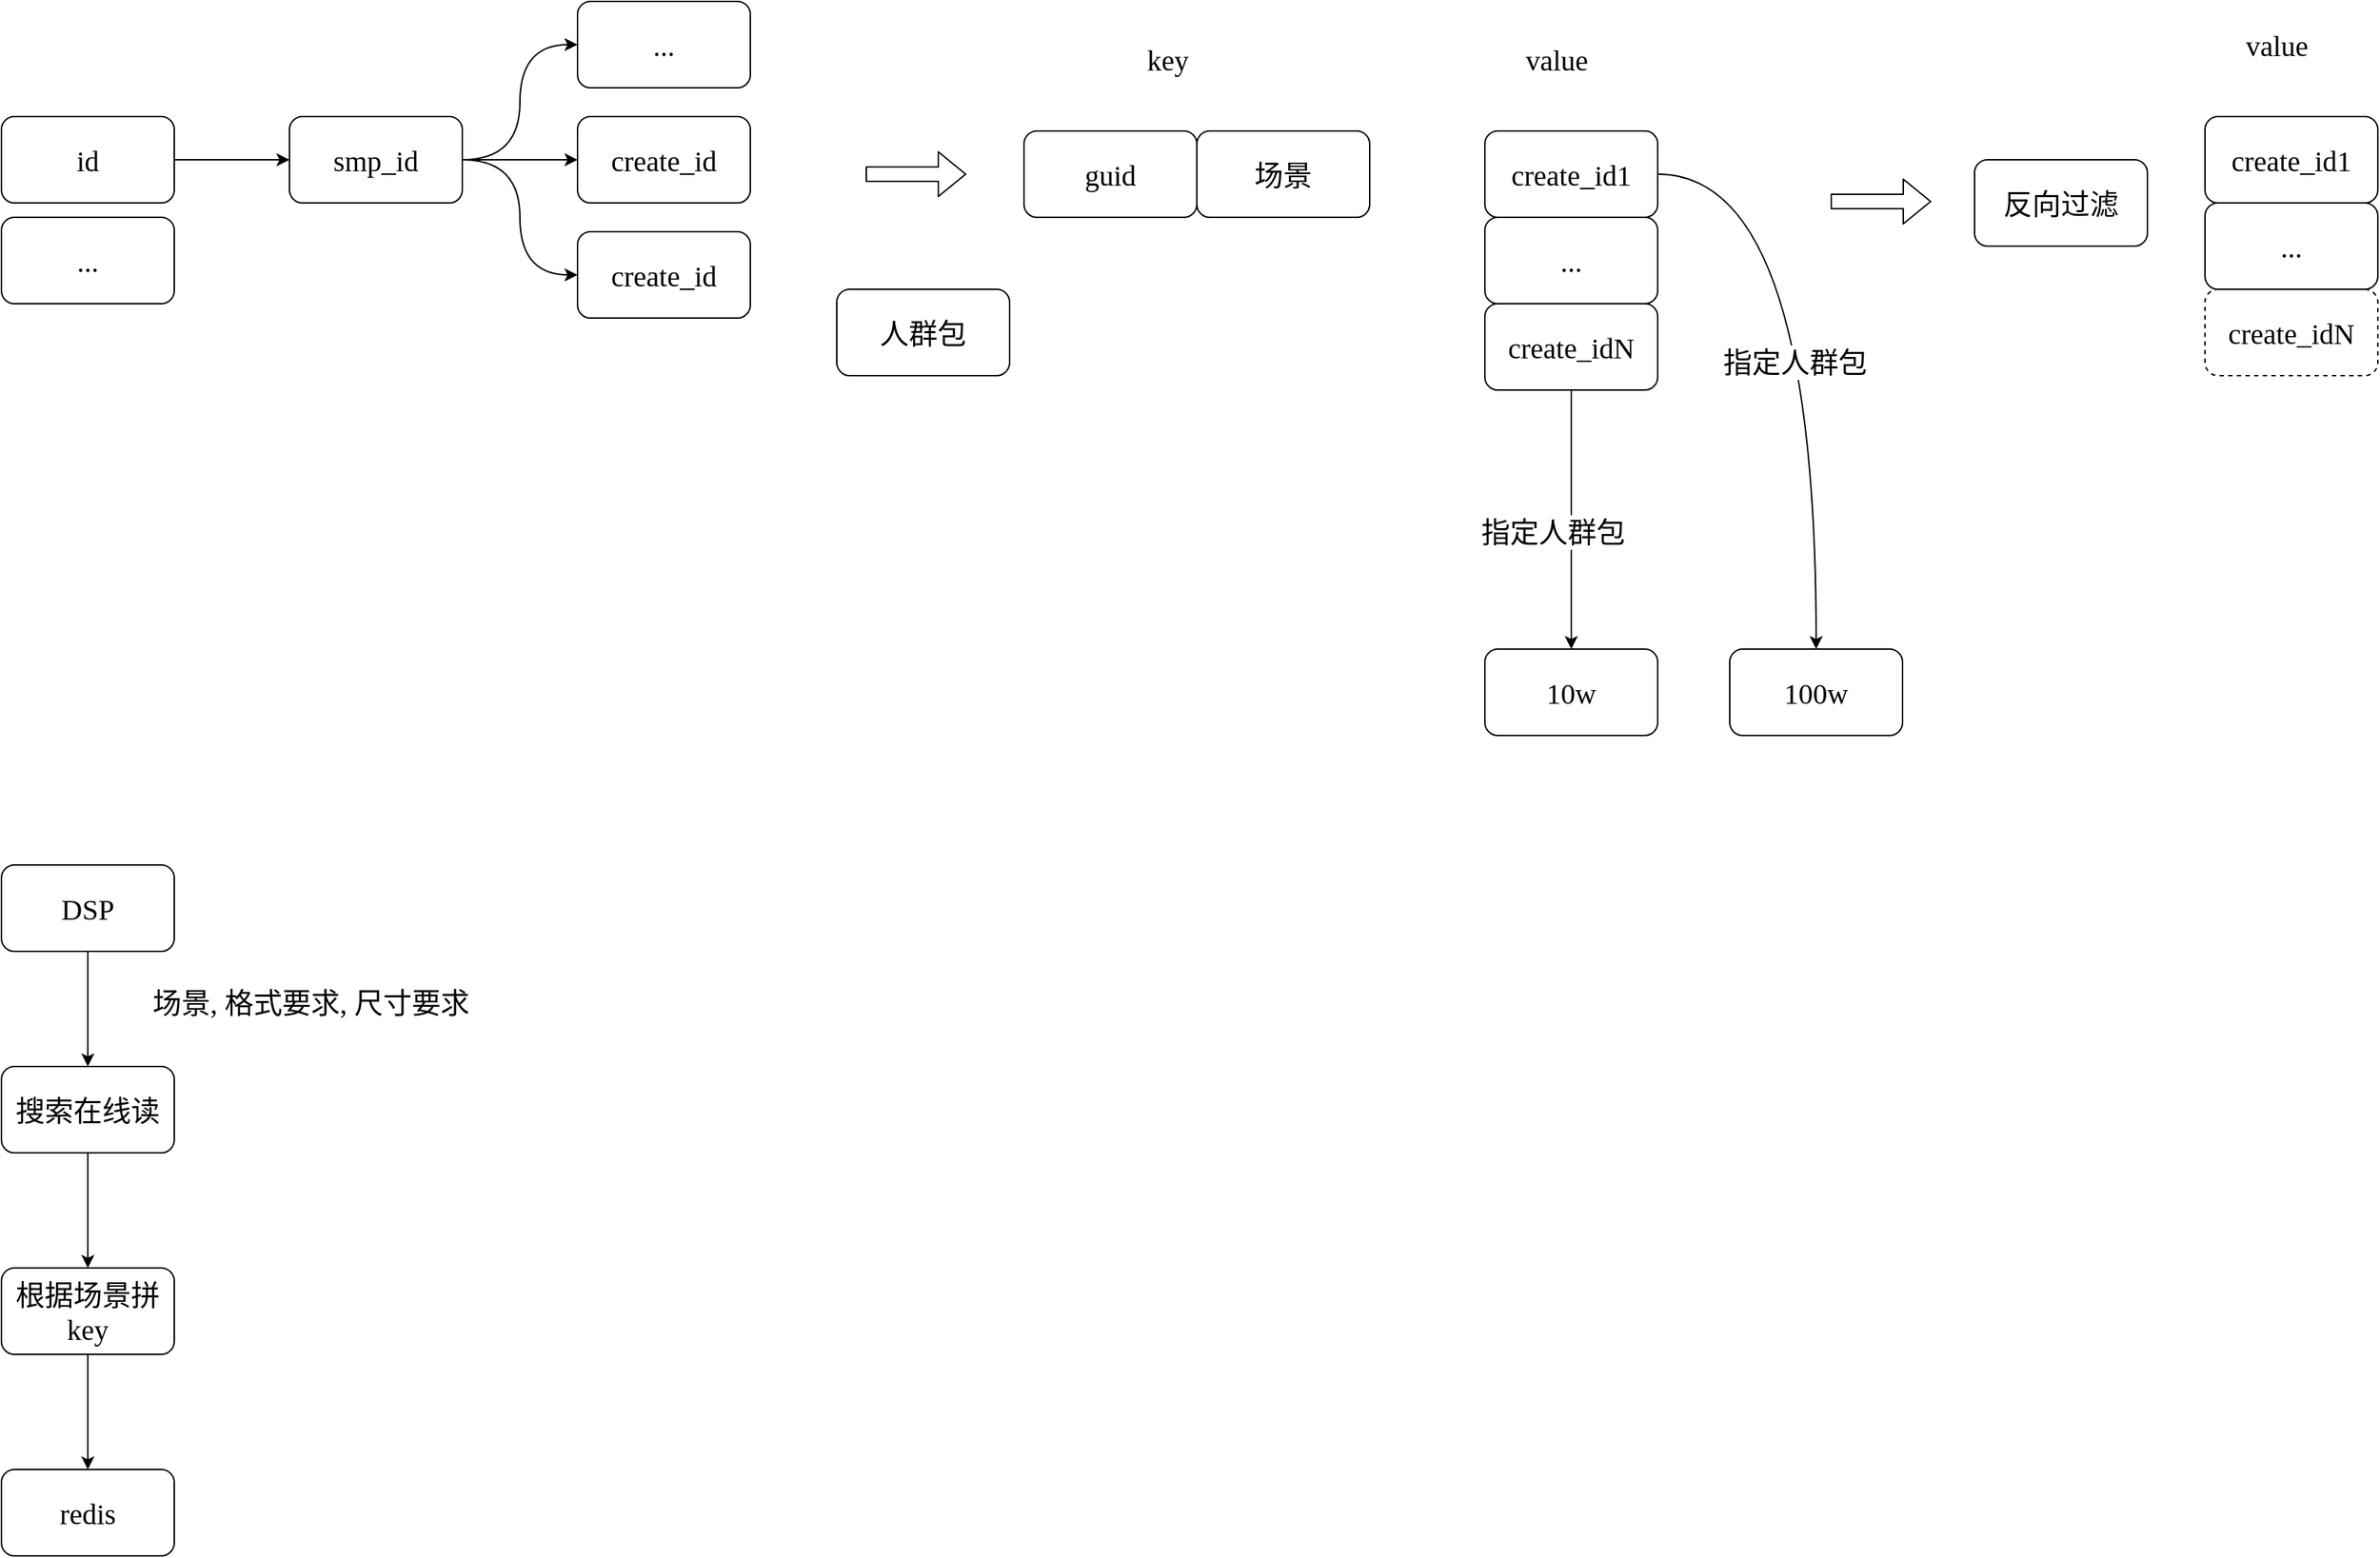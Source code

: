 <mxfile version="14.2.4" type="github">
  <diagram id="YBlJNqYZdvzph8bBGXMZ" name="Page-1">
    <mxGraphModel dx="1183" dy="1770" grid="1" gridSize="10" guides="1" tooltips="1" connect="1" arrows="1" fold="1" page="1" pageScale="1" pageWidth="827" pageHeight="1169" math="0" shadow="0">
      <root>
        <mxCell id="0" />
        <mxCell id="1" parent="0" />
        <mxCell id="h-Pb_J9GBKjilBM9zjWG-3" value="" style="edgeStyle=orthogonalEdgeStyle;rounded=0;orthogonalLoop=1;jettySize=auto;html=1;curved=1;" edge="1" parent="1" source="h-Pb_J9GBKjilBM9zjWG-1" target="h-Pb_J9GBKjilBM9zjWG-2">
          <mxGeometry relative="1" as="geometry" />
        </mxCell>
        <mxCell id="h-Pb_J9GBKjilBM9zjWG-1" value="&lt;span style=&quot;font-weight: normal&quot;&gt;id&lt;/span&gt;" style="rounded=1;whiteSpace=wrap;html=1;fontFamily=Comic Sans MS;fontStyle=1;fontSize=20;" vertex="1" parent="1">
          <mxGeometry x="240" y="-80" width="120" height="60" as="geometry" />
        </mxCell>
        <mxCell id="h-Pb_J9GBKjilBM9zjWG-7" value="" style="edgeStyle=orthogonalEdgeStyle;rounded=0;orthogonalLoop=1;jettySize=auto;html=1;fontFamily=Comic Sans MS;fontSize=20;curved=1;" edge="1" parent="1" source="h-Pb_J9GBKjilBM9zjWG-2" target="h-Pb_J9GBKjilBM9zjWG-6">
          <mxGeometry relative="1" as="geometry" />
        </mxCell>
        <mxCell id="h-Pb_J9GBKjilBM9zjWG-9" style="edgeStyle=orthogonalEdgeStyle;rounded=0;orthogonalLoop=1;jettySize=auto;html=1;exitX=1;exitY=0.5;exitDx=0;exitDy=0;entryX=0;entryY=0.5;entryDx=0;entryDy=0;fontFamily=Comic Sans MS;fontSize=20;curved=1;" edge="1" parent="1" source="h-Pb_J9GBKjilBM9zjWG-2" target="h-Pb_J9GBKjilBM9zjWG-8">
          <mxGeometry relative="1" as="geometry" />
        </mxCell>
        <mxCell id="h-Pb_J9GBKjilBM9zjWG-11" style="edgeStyle=orthogonalEdgeStyle;curved=1;rounded=0;orthogonalLoop=1;jettySize=auto;html=1;exitX=1;exitY=0.5;exitDx=0;exitDy=0;entryX=0;entryY=0.5;entryDx=0;entryDy=0;fontFamily=Comic Sans MS;fontSize=20;" edge="1" parent="1" source="h-Pb_J9GBKjilBM9zjWG-2" target="h-Pb_J9GBKjilBM9zjWG-10">
          <mxGeometry relative="1" as="geometry" />
        </mxCell>
        <mxCell id="h-Pb_J9GBKjilBM9zjWG-2" value="&lt;span style=&quot;font-size: 20px ; font-weight: normal&quot;&gt;smp_id&lt;/span&gt;" style="whiteSpace=wrap;html=1;rounded=1;fontFamily=Comic Sans MS;fontSize=20;align=center;fontStyle=1" vertex="1" parent="1">
          <mxGeometry x="440" y="-80" width="120" height="60" as="geometry" />
        </mxCell>
        <mxCell id="h-Pb_J9GBKjilBM9zjWG-6" value="&lt;span style=&quot;font-size: 20px ; font-weight: normal&quot;&gt;create_id&lt;br&gt;&lt;/span&gt;" style="whiteSpace=wrap;html=1;rounded=1;fontFamily=Comic Sans MS;fontSize=20;align=center;fontStyle=1" vertex="1" parent="1">
          <mxGeometry x="640" y="-80" width="120" height="60" as="geometry" />
        </mxCell>
        <mxCell id="h-Pb_J9GBKjilBM9zjWG-8" value="&lt;span style=&quot;font-size: 20px ; font-weight: normal&quot;&gt;create_id&lt;br&gt;&lt;/span&gt;" style="whiteSpace=wrap;html=1;rounded=1;fontFamily=Comic Sans MS;fontSize=20;align=center;fontStyle=1" vertex="1" parent="1">
          <mxGeometry x="640" width="120" height="60" as="geometry" />
        </mxCell>
        <mxCell id="h-Pb_J9GBKjilBM9zjWG-10" value="&lt;span style=&quot;font-size: 20px ; font-weight: normal&quot;&gt;...&lt;br&gt;&lt;/span&gt;" style="whiteSpace=wrap;html=1;rounded=1;fontFamily=Comic Sans MS;fontSize=20;align=center;fontStyle=1" vertex="1" parent="1">
          <mxGeometry x="640" y="-160" width="120" height="60" as="geometry" />
        </mxCell>
        <mxCell id="h-Pb_J9GBKjilBM9zjWG-14" value="" style="edgeStyle=orthogonalEdgeStyle;curved=1;rounded=0;orthogonalLoop=1;jettySize=auto;html=1;fontFamily=Comic Sans MS;fontSize=20;" edge="1" parent="1" source="h-Pb_J9GBKjilBM9zjWG-12" target="h-Pb_J9GBKjilBM9zjWG-13">
          <mxGeometry relative="1" as="geometry" />
        </mxCell>
        <mxCell id="h-Pb_J9GBKjilBM9zjWG-12" value="DSP" style="rounded=1;whiteSpace=wrap;html=1;fontFamily=Comic Sans MS;fontSize=20;align=center;" vertex="1" parent="1">
          <mxGeometry x="240" y="440" width="120" height="60" as="geometry" />
        </mxCell>
        <mxCell id="h-Pb_J9GBKjilBM9zjWG-26" value="" style="edgeStyle=orthogonalEdgeStyle;curved=1;rounded=0;orthogonalLoop=1;jettySize=auto;html=1;fontFamily=Comic Sans MS;fontSize=20;" edge="1" parent="1" source="h-Pb_J9GBKjilBM9zjWG-13" target="h-Pb_J9GBKjilBM9zjWG-25">
          <mxGeometry relative="1" as="geometry" />
        </mxCell>
        <mxCell id="h-Pb_J9GBKjilBM9zjWG-13" value="搜索在线读" style="rounded=1;whiteSpace=wrap;html=1;fontFamily=Comic Sans MS;fontSize=20;align=center;" vertex="1" parent="1">
          <mxGeometry x="240" y="580" width="120" height="60" as="geometry" />
        </mxCell>
        <mxCell id="h-Pb_J9GBKjilBM9zjWG-15" value="场景, 格式要求, 尺寸要求" style="text;html=1;strokeColor=none;fillColor=none;align=center;verticalAlign=middle;whiteSpace=wrap;rounded=0;fontFamily=Comic Sans MS;fontSize=20;" vertex="1" parent="1">
          <mxGeometry x="320" y="520" width="270" height="30" as="geometry" />
        </mxCell>
        <mxCell id="h-Pb_J9GBKjilBM9zjWG-16" value="" style="shape=flexArrow;endArrow=classic;html=1;fontFamily=Comic Sans MS;fontSize=20;" edge="1" parent="1">
          <mxGeometry width="50" height="50" relative="1" as="geometry">
            <mxPoint x="840" y="-40" as="sourcePoint" />
            <mxPoint x="910" y="-40" as="targetPoint" />
          </mxGeometry>
        </mxCell>
        <mxCell id="h-Pb_J9GBKjilBM9zjWG-17" value="&lt;span style=&quot;font-weight: 400&quot;&gt;...&lt;/span&gt;" style="rounded=1;whiteSpace=wrap;html=1;fontFamily=Comic Sans MS;fontStyle=1;fontSize=20;" vertex="1" parent="1">
          <mxGeometry x="240" y="-10" width="120" height="60" as="geometry" />
        </mxCell>
        <mxCell id="h-Pb_J9GBKjilBM9zjWG-18" value="&lt;span style=&quot;font-weight: normal&quot;&gt;guid&lt;/span&gt;" style="rounded=1;whiteSpace=wrap;html=1;fontFamily=Comic Sans MS;fontStyle=1;fontSize=20;" vertex="1" parent="1">
          <mxGeometry x="950" y="-70" width="120" height="60" as="geometry" />
        </mxCell>
        <mxCell id="h-Pb_J9GBKjilBM9zjWG-19" value="&lt;span style=&quot;font-weight: normal&quot;&gt;场景&lt;/span&gt;" style="rounded=1;whiteSpace=wrap;html=1;fontFamily=Comic Sans MS;fontStyle=1;fontSize=20;" vertex="1" parent="1">
          <mxGeometry x="1070" y="-70" width="120" height="60" as="geometry" />
        </mxCell>
        <mxCell id="h-Pb_J9GBKjilBM9zjWG-20" value="key" style="text;html=1;strokeColor=none;fillColor=none;align=center;verticalAlign=middle;whiteSpace=wrap;rounded=0;fontFamily=Comic Sans MS;fontSize=20;" vertex="1" parent="1">
          <mxGeometry x="1030" y="-130" width="40" height="20" as="geometry" />
        </mxCell>
        <mxCell id="h-Pb_J9GBKjilBM9zjWG-21" value="value" style="text;html=1;strokeColor=none;fillColor=none;align=center;verticalAlign=middle;whiteSpace=wrap;rounded=0;fontFamily=Comic Sans MS;fontSize=20;" vertex="1" parent="1">
          <mxGeometry x="1300" y="-130" width="40" height="20" as="geometry" />
        </mxCell>
        <mxCell id="h-Pb_J9GBKjilBM9zjWG-34" style="edgeStyle=orthogonalEdgeStyle;curved=1;rounded=0;orthogonalLoop=1;jettySize=auto;html=1;exitX=1;exitY=0.5;exitDx=0;exitDy=0;fontFamily=Comic Sans MS;fontSize=20;" edge="1" parent="1" source="h-Pb_J9GBKjilBM9zjWG-23" target="h-Pb_J9GBKjilBM9zjWG-33">
          <mxGeometry relative="1" as="geometry" />
        </mxCell>
        <mxCell id="h-Pb_J9GBKjilBM9zjWG-35" value="指定人群包" style="edgeLabel;html=1;align=center;verticalAlign=middle;resizable=0;points=[];fontSize=20;fontFamily=Comic Sans MS;" vertex="1" connectable="0" parent="h-Pb_J9GBKjilBM9zjWG-34">
          <mxGeometry x="0.091" y="-15" relative="1" as="geometry">
            <mxPoint as="offset" />
          </mxGeometry>
        </mxCell>
        <mxCell id="h-Pb_J9GBKjilBM9zjWG-23" value="&lt;span style=&quot;font-size: 20px ; font-weight: normal&quot;&gt;create_id1&lt;br&gt;&lt;/span&gt;" style="whiteSpace=wrap;html=1;rounded=1;fontFamily=Comic Sans MS;fontSize=20;align=center;fontStyle=1" vertex="1" parent="1">
          <mxGeometry x="1270" y="-70" width="120" height="60" as="geometry" />
        </mxCell>
        <mxCell id="h-Pb_J9GBKjilBM9zjWG-30" style="edgeStyle=orthogonalEdgeStyle;curved=1;rounded=0;orthogonalLoop=1;jettySize=auto;html=1;exitX=0.5;exitY=1;exitDx=0;exitDy=0;fontFamily=Comic Sans MS;fontSize=20;" edge="1" parent="1" source="h-Pb_J9GBKjilBM9zjWG-24">
          <mxGeometry relative="1" as="geometry">
            <mxPoint x="1330" y="290" as="targetPoint" />
          </mxGeometry>
        </mxCell>
        <mxCell id="h-Pb_J9GBKjilBM9zjWG-31" value="指定人群包" style="edgeLabel;html=1;align=center;verticalAlign=middle;resizable=0;points=[];fontSize=20;fontFamily=Comic Sans MS;" vertex="1" connectable="0" parent="h-Pb_J9GBKjilBM9zjWG-30">
          <mxGeometry x="0.092" y="-14" relative="1" as="geometry">
            <mxPoint as="offset" />
          </mxGeometry>
        </mxCell>
        <mxCell id="h-Pb_J9GBKjilBM9zjWG-24" value="&lt;span style=&quot;font-weight: 400&quot;&gt;create_idN&lt;/span&gt;&lt;span style=&quot;font-size: 20px ; font-weight: normal&quot;&gt;&lt;br&gt;&lt;/span&gt;" style="whiteSpace=wrap;html=1;rounded=1;fontFamily=Comic Sans MS;fontSize=20;align=center;fontStyle=1" vertex="1" parent="1">
          <mxGeometry x="1270" y="50" width="120" height="60" as="geometry" />
        </mxCell>
        <mxCell id="h-Pb_J9GBKjilBM9zjWG-28" value="" style="edgeStyle=orthogonalEdgeStyle;curved=1;rounded=0;orthogonalLoop=1;jettySize=auto;html=1;fontFamily=Comic Sans MS;fontSize=20;" edge="1" parent="1" source="h-Pb_J9GBKjilBM9zjWG-25" target="h-Pb_J9GBKjilBM9zjWG-27">
          <mxGeometry relative="1" as="geometry" />
        </mxCell>
        <mxCell id="h-Pb_J9GBKjilBM9zjWG-25" value="根据场景拼key" style="rounded=1;whiteSpace=wrap;html=1;fontFamily=Comic Sans MS;fontSize=20;align=center;" vertex="1" parent="1">
          <mxGeometry x="240" y="720" width="120" height="60" as="geometry" />
        </mxCell>
        <mxCell id="h-Pb_J9GBKjilBM9zjWG-27" value="redis" style="rounded=1;whiteSpace=wrap;html=1;fontFamily=Comic Sans MS;fontSize=20;align=center;" vertex="1" parent="1">
          <mxGeometry x="240" y="860" width="120" height="60" as="geometry" />
        </mxCell>
        <mxCell id="h-Pb_J9GBKjilBM9zjWG-29" value="&lt;span style=&quot;font-size: 20px ; font-weight: normal&quot;&gt;...&lt;br&gt;&lt;/span&gt;" style="whiteSpace=wrap;html=1;rounded=1;fontFamily=Comic Sans MS;fontSize=20;align=center;fontStyle=1" vertex="1" parent="1">
          <mxGeometry x="1270" y="-10" width="120" height="60" as="geometry" />
        </mxCell>
        <mxCell id="h-Pb_J9GBKjilBM9zjWG-32" value="&lt;span style=&quot;font-weight: 400&quot;&gt;10w&lt;/span&gt;&lt;span style=&quot;font-size: 20px ; font-weight: normal&quot;&gt;&lt;br&gt;&lt;/span&gt;" style="whiteSpace=wrap;html=1;rounded=1;fontFamily=Comic Sans MS;fontSize=20;align=center;fontStyle=1" vertex="1" parent="1">
          <mxGeometry x="1270" y="290" width="120" height="60" as="geometry" />
        </mxCell>
        <mxCell id="h-Pb_J9GBKjilBM9zjWG-33" value="&lt;span style=&quot;font-weight: 400&quot;&gt;100w&lt;/span&gt;&lt;span style=&quot;font-size: 20px ; font-weight: normal&quot;&gt;&lt;br&gt;&lt;/span&gt;" style="whiteSpace=wrap;html=1;rounded=1;fontFamily=Comic Sans MS;fontSize=20;align=center;fontStyle=1" vertex="1" parent="1">
          <mxGeometry x="1440" y="290" width="120" height="60" as="geometry" />
        </mxCell>
        <mxCell id="h-Pb_J9GBKjilBM9zjWG-36" value="人群包" style="rounded=1;whiteSpace=wrap;html=1;fontFamily=Comic Sans MS;fontSize=20;align=center;" vertex="1" parent="1">
          <mxGeometry x="820" y="40" width="120" height="60" as="geometry" />
        </mxCell>
        <mxCell id="h-Pb_J9GBKjilBM9zjWG-37" value="" style="shape=flexArrow;endArrow=classic;html=1;fontFamily=Comic Sans MS;fontSize=20;" edge="1" parent="1">
          <mxGeometry width="50" height="50" relative="1" as="geometry">
            <mxPoint x="1510" y="-21" as="sourcePoint" />
            <mxPoint x="1580" y="-21" as="targetPoint" />
          </mxGeometry>
        </mxCell>
        <mxCell id="h-Pb_J9GBKjilBM9zjWG-38" value="&lt;span style=&quot;font-size: 20px ; font-weight: normal&quot;&gt;反向过滤&lt;br&gt;&lt;/span&gt;" style="whiteSpace=wrap;html=1;rounded=1;fontFamily=Comic Sans MS;fontSize=20;align=center;fontStyle=1" vertex="1" parent="1">
          <mxGeometry x="1610" y="-50" width="120" height="60" as="geometry" />
        </mxCell>
        <mxCell id="h-Pb_J9GBKjilBM9zjWG-43" value="value" style="text;html=1;strokeColor=none;fillColor=none;align=center;verticalAlign=middle;whiteSpace=wrap;rounded=0;fontFamily=Comic Sans MS;fontSize=20;" vertex="1" parent="1">
          <mxGeometry x="1800" y="-140" width="40" height="20" as="geometry" />
        </mxCell>
        <mxCell id="h-Pb_J9GBKjilBM9zjWG-44" value="&lt;span style=&quot;font-size: 20px ; font-weight: normal&quot;&gt;create_id1&lt;br&gt;&lt;/span&gt;" style="whiteSpace=wrap;html=1;rounded=1;fontFamily=Comic Sans MS;fontSize=20;align=center;fontStyle=1" vertex="1" parent="1">
          <mxGeometry x="1770" y="-80" width="120" height="60" as="geometry" />
        </mxCell>
        <mxCell id="h-Pb_J9GBKjilBM9zjWG-45" value="&lt;span style=&quot;font-weight: 400&quot;&gt;create_idN&lt;/span&gt;&lt;span style=&quot;font-size: 20px ; font-weight: normal&quot;&gt;&lt;br&gt;&lt;/span&gt;" style="whiteSpace=wrap;html=1;rounded=1;fontFamily=Comic Sans MS;fontSize=20;align=center;fontStyle=1;dashed=1;" vertex="1" parent="1">
          <mxGeometry x="1770" y="40" width="120" height="60" as="geometry" />
        </mxCell>
        <mxCell id="h-Pb_J9GBKjilBM9zjWG-46" value="&lt;span style=&quot;font-size: 20px ; font-weight: normal&quot;&gt;...&lt;br&gt;&lt;/span&gt;" style="whiteSpace=wrap;html=1;rounded=1;fontFamily=Comic Sans MS;fontSize=20;align=center;fontStyle=1" vertex="1" parent="1">
          <mxGeometry x="1770" y="-20" width="120" height="60" as="geometry" />
        </mxCell>
      </root>
    </mxGraphModel>
  </diagram>
</mxfile>
